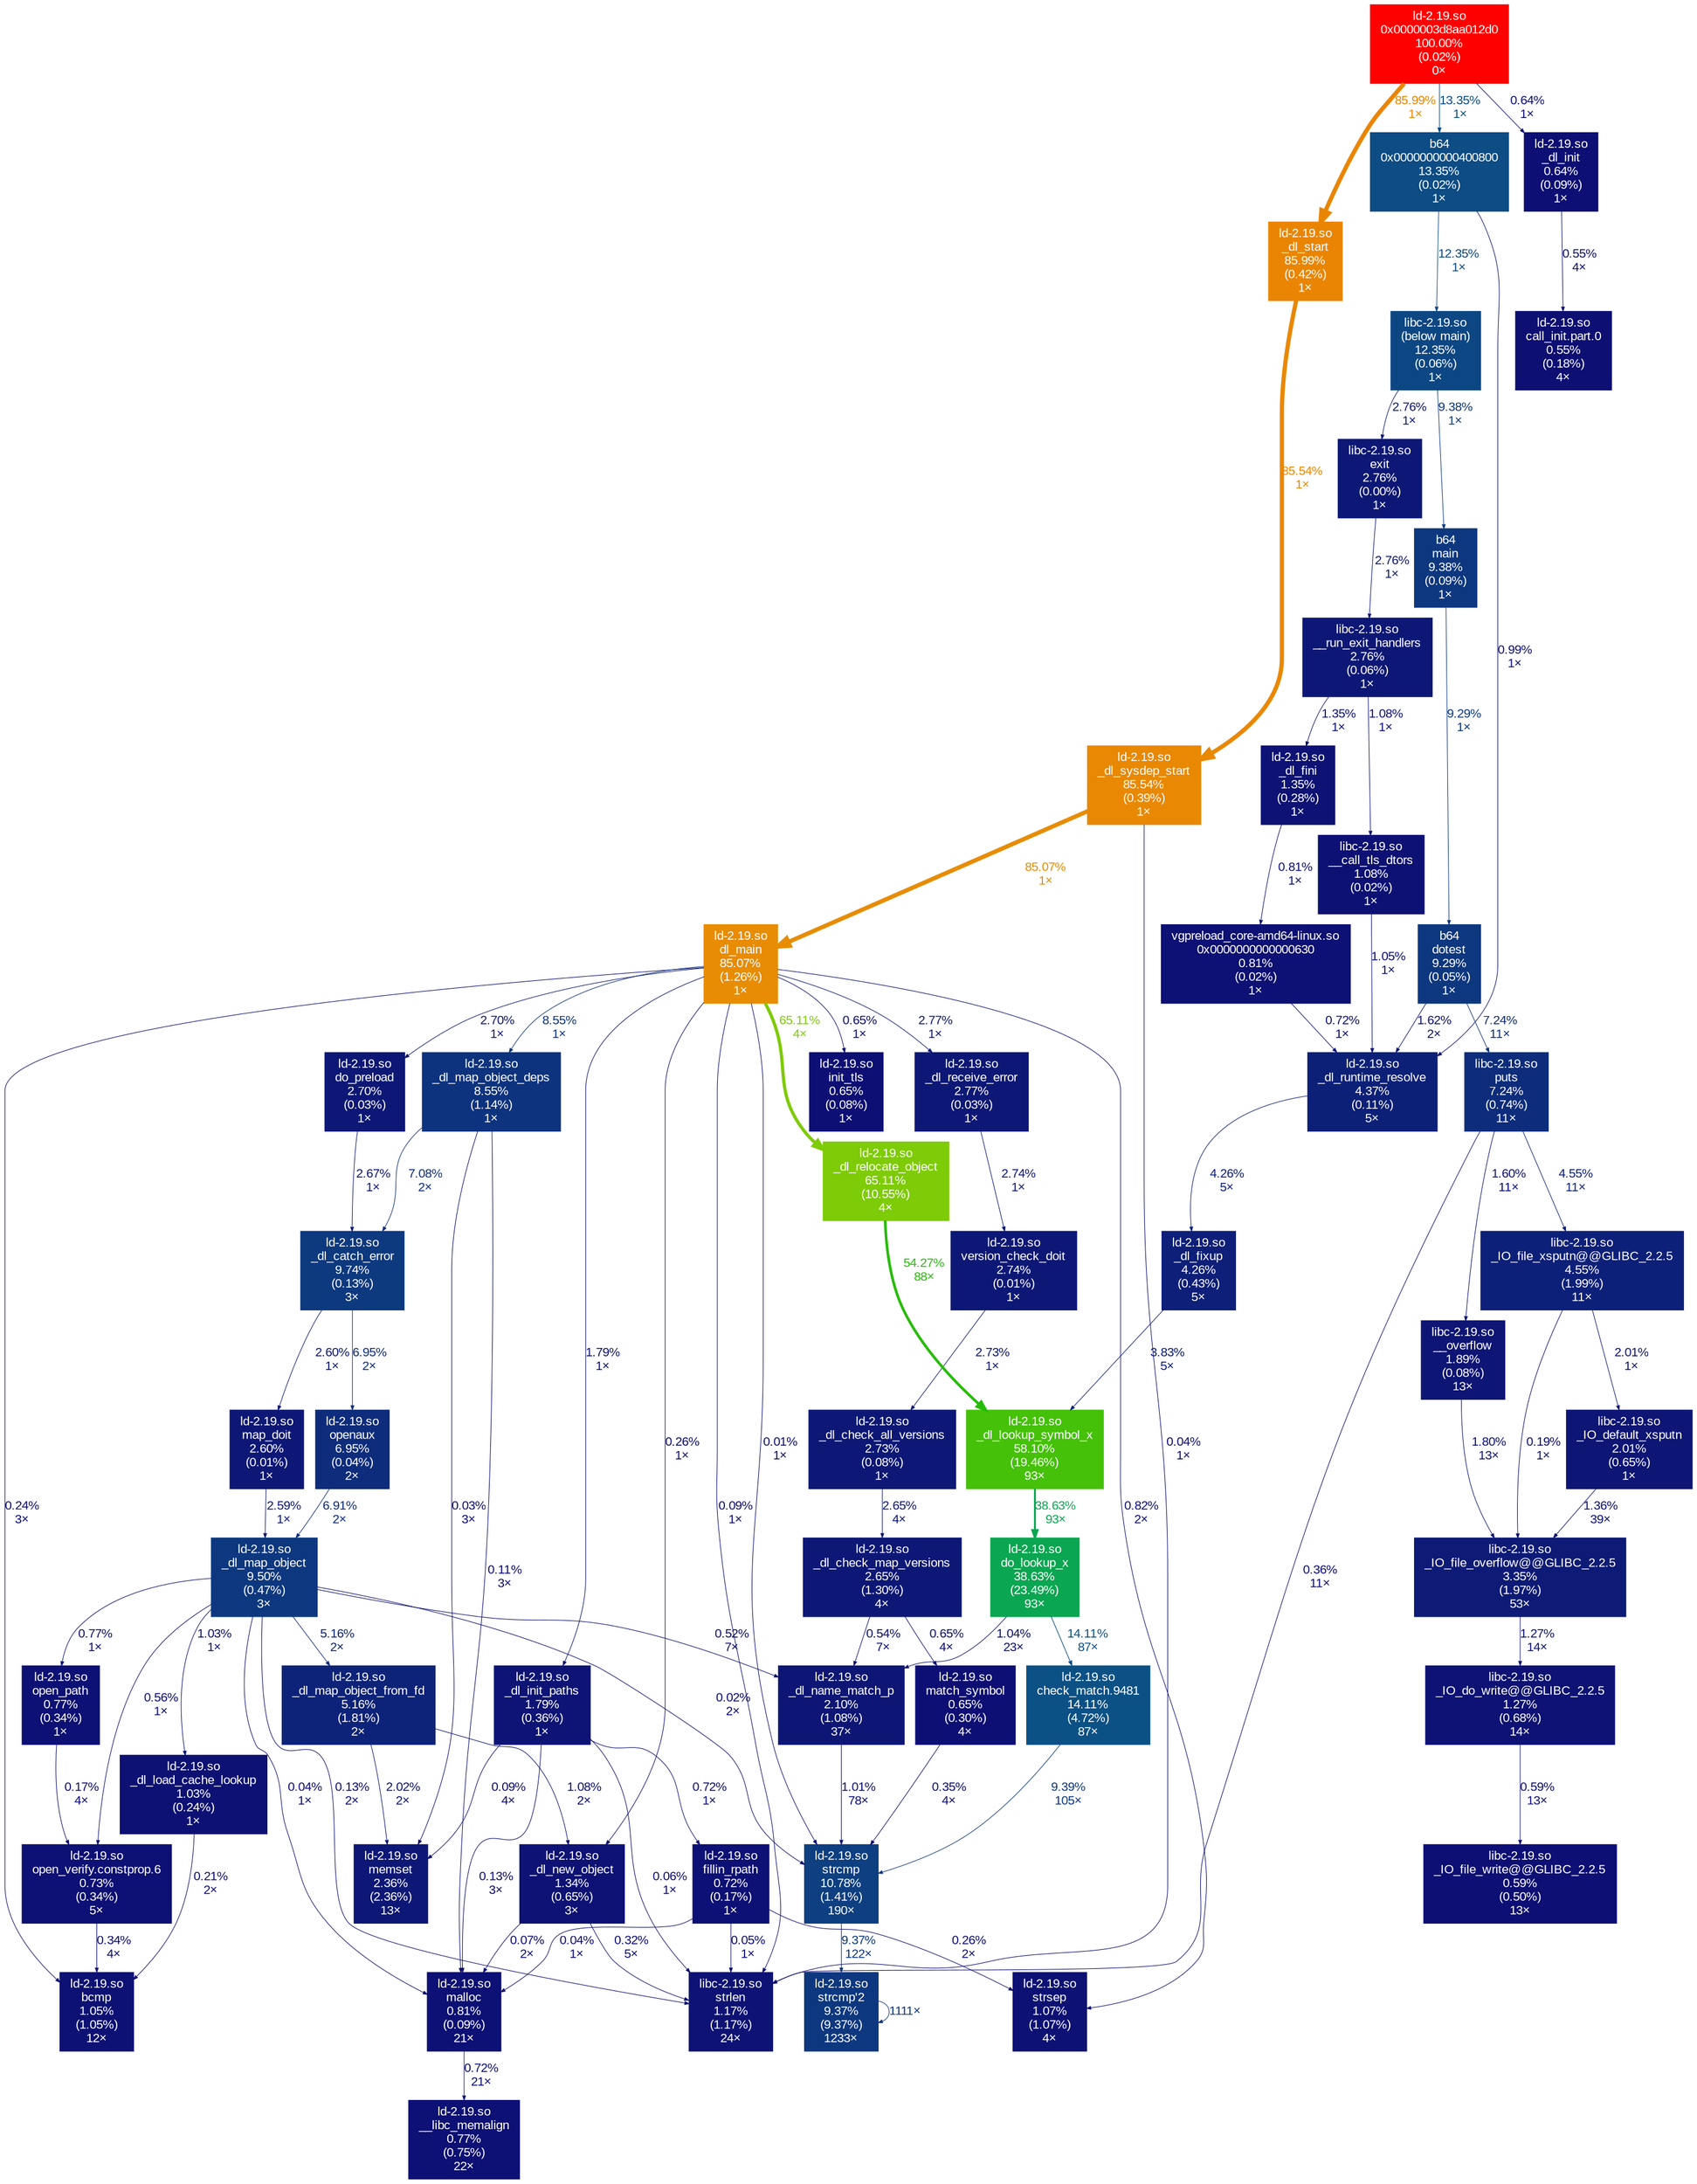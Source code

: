 digraph {
	graph [fontname=Arial, nodesep=0.125, ranksep=0.25];
	node [fontcolor=white, fontname=Arial, height=0, shape=box, style=filled, width=0];
	edge [fontname=Arial];
	"(below main)" [color="#0d4783", fontcolor="#ffffff", fontsize="10.00", label="libc-2.19.so\n(below main)\n12.35%\n(0.06%)\n1×"];
	"(below main)" -> exit [arrowsize="0.35", color="#0d1876", fontcolor="#0d1876", fontsize="10.00", label="2.76%\n1×", labeldistance="0.50", penwidth="0.50"];
	"(below main)" -> main [arrowsize="0.35", color="#0d377f", fontcolor="#0d377f", fontsize="10.00", label="9.38%\n1×", labeldistance="0.50", penwidth="0.50"];
	"0x0000000000000630" [color="#0d1074", fontcolor="#ffffff", fontsize="10.00", label="vgpreload_core-amd64-linux.so\n0x0000000000000630\n0.81%\n(0.02%)\n1×"];
	"0x0000000000000630" -> "_dl_runtime_resolve" [arrowsize="0.35", color="#0d1074", fontcolor="#0d1074", fontsize="10.00", label="0.72%\n1×", labeldistance="0.50", penwidth="0.50"];
	"0x0000000000400800" [color="#0d4c84", fontcolor="#ffffff", fontsize="10.00", label="b64\n0x0000000000400800\n13.35%\n(0.02%)\n1×"];
	"0x0000000000400800" -> "(below main)" [arrowsize="0.35", color="#0d4783", fontcolor="#0d4783", fontsize="10.00", label="12.35%\n1×", labeldistance="0.50", penwidth="0.50"];
	"0x0000000000400800" -> "_dl_runtime_resolve" [arrowsize="0.35", color="#0d1174", fontcolor="#0d1174", fontsize="10.00", label="0.99%\n1×", labeldistance="0.50", penwidth="0.50"];
	"0x0000003d8aa012d0" [color="#ff0000", fontcolor="#ffffff", fontsize="10.00", label="ld-2.19.so\n0x0000003d8aa012d0\n100.00%\n(0.02%)\n0×"];
	"0x0000003d8aa012d0" -> "0x0000000000400800" [arrowsize="0.37", color="#0d4c84", fontcolor="#0d4c84", fontsize="10.00", label="13.35%\n1×", labeldistance="0.53", penwidth="0.53"];
	"0x0000003d8aa012d0" -> "_dl_init" [arrowsize="0.35", color="#0d0f74", fontcolor="#0d0f74", fontsize="10.00", label="0.64%\n1×", labeldistance="0.50", penwidth="0.50"];
	"0x0000003d8aa012d0" -> "_dl_start" [arrowsize="0.93", color="#ea8503", fontcolor="#ea8503", fontsize="10.00", label="85.99%\n1×", labeldistance="3.44", penwidth="3.44"];
	"_IO_default_xsputn" [color="#0d1575", fontcolor="#ffffff", fontsize="10.00", label="libc-2.19.so\n_IO_default_xsputn\n2.01%\n(0.65%)\n1×"];
	"_IO_default_xsputn" -> "_IO_file_overflow@@GLIBC_2.2.5" [arrowsize="0.35", color="#0d1274", fontcolor="#0d1274", fontsize="10.00", label="1.36%\n39×", labeldistance="0.50", penwidth="0.50"];
	"_IO_do_write@@GLIBC_2.2.5" [color="#0d1274", fontcolor="#ffffff", fontsize="10.00", label="libc-2.19.so\n_IO_do_write@@GLIBC_2.2.5\n1.27%\n(0.68%)\n14×"];
	"_IO_do_write@@GLIBC_2.2.5" -> "_IO_file_write@@GLIBC_2.2.5" [arrowsize="0.35", color="#0d0f74", fontcolor="#0d0f74", fontsize="10.00", label="0.59%\n13×", labeldistance="0.50", penwidth="0.50"];
	"_IO_file_overflow@@GLIBC_2.2.5" [color="#0d1b77", fontcolor="#ffffff", fontsize="10.00", label="libc-2.19.so\n_IO_file_overflow@@GLIBC_2.2.5\n3.35%\n(1.97%)\n53×"];
	"_IO_file_overflow@@GLIBC_2.2.5" -> "_IO_do_write@@GLIBC_2.2.5" [arrowsize="0.35", color="#0d1274", fontcolor="#0d1274", fontsize="10.00", label="1.27%\n14×", labeldistance="0.50", penwidth="0.50"];
	"_IO_file_write@@GLIBC_2.2.5" [color="#0d0f74", fontcolor="#ffffff", fontsize="10.00", label="libc-2.19.so\n_IO_file_write@@GLIBC_2.2.5\n0.59%\n(0.50%)\n13×"];
	"_IO_file_xsputn@@GLIBC_2.2.5" [color="#0d2079", fontcolor="#ffffff", fontsize="10.00", label="libc-2.19.so\n_IO_file_xsputn@@GLIBC_2.2.5\n4.55%\n(1.99%)\n11×"];
	"_IO_file_xsputn@@GLIBC_2.2.5" -> "_IO_default_xsputn" [arrowsize="0.35", color="#0d1575", fontcolor="#0d1575", fontsize="10.00", label="2.01%\n1×", labeldistance="0.50", penwidth="0.50"];
	"_IO_file_xsputn@@GLIBC_2.2.5" -> "_IO_file_overflow@@GLIBC_2.2.5" [arrowsize="0.35", color="#0d0e73", fontcolor="#0d0e73", fontsize="10.00", label="0.19%\n1×", labeldistance="0.50", penwidth="0.50"];
	"__call_tls_dtors" [color="#0d1174", fontcolor="#ffffff", fontsize="10.00", label="libc-2.19.so\n__call_tls_dtors\n1.08%\n(0.02%)\n1×"];
	"__call_tls_dtors" -> "_dl_runtime_resolve" [arrowsize="0.35", color="#0d1174", fontcolor="#0d1174", fontsize="10.00", label="1.05%\n1×", labeldistance="0.50", penwidth="0.50"];
	"__libc_memalign" [color="#0d1074", fontcolor="#ffffff", fontsize="10.00", label="ld-2.19.so\n__libc_memalign\n0.77%\n(0.75%)\n22×"];
	"__overflow" [color="#0d1575", fontcolor="#ffffff", fontsize="10.00", label="libc-2.19.so\n__overflow\n1.89%\n(0.08%)\n13×"];
	"__overflow" -> "_IO_file_overflow@@GLIBC_2.2.5" [arrowsize="0.35", color="#0d1475", fontcolor="#0d1475", fontsize="10.00", label="1.80%\n13×", labeldistance="0.50", penwidth="0.50"];
	"__run_exit_handlers" [color="#0d1876", fontcolor="#ffffff", fontsize="10.00", label="libc-2.19.so\n__run_exit_handlers\n2.76%\n(0.06%)\n1×"];
	"__run_exit_handlers" -> "__call_tls_dtors" [arrowsize="0.35", color="#0d1174", fontcolor="#0d1174", fontsize="10.00", label="1.08%\n1×", labeldistance="0.50", penwidth="0.50"];
	"__run_exit_handlers" -> "_dl_fini" [arrowsize="0.35", color="#0d1274", fontcolor="#0d1274", fontsize="10.00", label="1.35%\n1×", labeldistance="0.50", penwidth="0.50"];
	"_dl_catch_error" [color="#0d397f", fontcolor="#ffffff", fontsize="10.00", label="ld-2.19.so\n_dl_catch_error\n9.74%\n(0.13%)\n3×"];
	"_dl_catch_error" -> "map_doit" [arrowsize="0.35", color="#0d1876", fontcolor="#0d1876", fontsize="10.00", label="2.60%\n1×", labeldistance="0.50", penwidth="0.50"];
	"_dl_catch_error" -> openaux [arrowsize="0.35", color="#0d2c7c", fontcolor="#0d2c7c", fontsize="10.00", label="6.95%\n2×", labeldistance="0.50", penwidth="0.50"];
	"_dl_check_all_versions" [color="#0d1876", fontcolor="#ffffff", fontsize="10.00", label="ld-2.19.so\n_dl_check_all_versions\n2.73%\n(0.08%)\n1×"];
	"_dl_check_all_versions" -> "_dl_check_map_versions" [arrowsize="0.35", color="#0d1876", fontcolor="#0d1876", fontsize="10.00", label="2.65%\n4×", labeldistance="0.50", penwidth="0.50"];
	"_dl_check_map_versions" [color="#0d1876", fontcolor="#ffffff", fontsize="10.00", label="ld-2.19.so\n_dl_check_map_versions\n2.65%\n(1.30%)\n4×"];
	"_dl_check_map_versions" -> "_dl_name_match_p" [arrowsize="0.35", color="#0d0f73", fontcolor="#0d0f73", fontsize="10.00", label="0.54%\n7×", labeldistance="0.50", penwidth="0.50"];
	"_dl_check_map_versions" -> "match_symbol" [arrowsize="0.35", color="#0d0f74", fontcolor="#0d0f74", fontsize="10.00", label="0.65%\n4×", labeldistance="0.50", penwidth="0.50"];
	"_dl_fini" [color="#0d1274", fontcolor="#ffffff", fontsize="10.00", label="ld-2.19.so\n_dl_fini\n1.35%\n(0.28%)\n1×"];
	"_dl_fini" -> "0x0000000000000630" [arrowsize="0.35", color="#0d1074", fontcolor="#0d1074", fontsize="10.00", label="0.81%\n1×", labeldistance="0.50", penwidth="0.50"];
	"_dl_fixup" [color="#0d1f78", fontcolor="#ffffff", fontsize="10.00", label="ld-2.19.so\n_dl_fixup\n4.26%\n(0.43%)\n5×"];
	"_dl_fixup" -> "_dl_lookup_symbol_x" [arrowsize="0.35", color="#0d1d78", fontcolor="#0d1d78", fontsize="10.00", label="3.83%\n5×", labeldistance="0.50", penwidth="0.50"];
	"_dl_init" [color="#0d0f74", fontcolor="#ffffff", fontsize="10.00", label="ld-2.19.so\n_dl_init\n0.64%\n(0.09%)\n1×"];
	"_dl_init" -> "call_init.part.0" [arrowsize="0.35", color="#0d0f73", fontcolor="#0d0f73", fontsize="10.00", label="0.55%\n4×", labeldistance="0.50", penwidth="0.50"];
	"_dl_init_paths" [color="#0d1475", fontcolor="#ffffff", fontsize="10.00", label="ld-2.19.so\n_dl_init_paths\n1.79%\n(0.36%)\n1×"];
	"_dl_init_paths" -> "fillin_rpath" [arrowsize="0.35", color="#0d1074", fontcolor="#0d1074", fontsize="10.00", label="0.72%\n1×", labeldistance="0.50", penwidth="0.50"];
	"_dl_init_paths" -> malloc [arrowsize="0.35", color="#0d0d73", fontcolor="#0d0d73", fontsize="10.00", label="0.13%\n3×", labeldistance="0.50", penwidth="0.50"];
	"_dl_init_paths" -> memset [arrowsize="0.35", color="#0d0d73", fontcolor="#0d0d73", fontsize="10.00", label="0.09%\n4×", labeldistance="0.50", penwidth="0.50"];
	"_dl_init_paths" -> strlen [arrowsize="0.35", color="#0d0d73", fontcolor="#0d0d73", fontsize="10.00", label="0.06%\n1×", labeldistance="0.50", penwidth="0.50"];
	"_dl_load_cache_lookup" [color="#0d1174", fontcolor="#ffffff", fontsize="10.00", label="ld-2.19.so\n_dl_load_cache_lookup\n1.03%\n(0.24%)\n1×"];
	"_dl_load_cache_lookup" -> bcmp [arrowsize="0.35", color="#0d0e73", fontcolor="#0d0e73", fontsize="10.00", label="0.21%\n2×", labeldistance="0.50", penwidth="0.50"];
	"_dl_lookup_symbol_x" [color="#44c108", fontcolor="#ffffff", fontsize="10.00", label="ld-2.19.so\n_dl_lookup_symbol_x\n58.10%\n(19.46%)\n93×"];
	"_dl_lookup_symbol_x" -> "do_lookup_x" [arrowsize="0.62", color="#0ba651", fontcolor="#0ba651", fontsize="10.00", label="38.63%\n93×", labeldistance="1.55", penwidth="1.55"];
	"_dl_map_object" [color="#0d387f", fontcolor="#ffffff", fontsize="10.00", label="ld-2.19.so\n_dl_map_object\n9.50%\n(0.47%)\n3×"];
	"_dl_map_object" -> "_dl_load_cache_lookup" [arrowsize="0.35", color="#0d1174", fontcolor="#0d1174", fontsize="10.00", label="1.03%\n1×", labeldistance="0.50", penwidth="0.50"];
	"_dl_map_object" -> "_dl_map_object_from_fd" [arrowsize="0.35", color="#0d2379", fontcolor="#0d2379", fontsize="10.00", label="5.16%\n2×", labeldistance="0.50", penwidth="0.50"];
	"_dl_map_object" -> "_dl_name_match_p" [arrowsize="0.35", color="#0d0f73", fontcolor="#0d0f73", fontsize="10.00", label="0.52%\n7×", labeldistance="0.50", penwidth="0.50"];
	"_dl_map_object" -> malloc [arrowsize="0.35", color="#0d0d73", fontcolor="#0d0d73", fontsize="10.00", label="0.04%\n1×", labeldistance="0.50", penwidth="0.50"];
	"_dl_map_object" -> "open_path" [arrowsize="0.35", color="#0d1074", fontcolor="#0d1074", fontsize="10.00", label="0.77%\n1×", labeldistance="0.50", penwidth="0.50"];
	"_dl_map_object" -> "open_verify.constprop.6" [arrowsize="0.35", color="#0d0f73", fontcolor="#0d0f73", fontsize="10.00", label="0.56%\n1×", labeldistance="0.50", penwidth="0.50"];
	"_dl_map_object" -> strcmp [arrowsize="0.35", color="#0d0d73", fontcolor="#0d0d73", fontsize="10.00", label="0.02%\n2×", labeldistance="0.50", penwidth="0.50"];
	"_dl_map_object" -> strlen [arrowsize="0.35", color="#0d0d73", fontcolor="#0d0d73", fontsize="10.00", label="0.13%\n2×", labeldistance="0.50", penwidth="0.50"];
	"_dl_map_object_deps" [color="#0d337e", fontcolor="#ffffff", fontsize="10.00", label="ld-2.19.so\n_dl_map_object_deps\n8.55%\n(1.14%)\n1×"];
	"_dl_map_object_deps" -> "_dl_catch_error" [arrowsize="0.35", color="#0d2c7c", fontcolor="#0d2c7c", fontsize="10.00", label="7.08%\n2×", labeldistance="0.50", penwidth="0.50"];
	"_dl_map_object_deps" -> malloc [arrowsize="0.35", color="#0d0d73", fontcolor="#0d0d73", fontsize="10.00", label="0.11%\n3×", labeldistance="0.50", penwidth="0.50"];
	"_dl_map_object_deps" -> memset [arrowsize="0.35", color="#0d0d73", fontcolor="#0d0d73", fontsize="10.00", label="0.03%\n3×", labeldistance="0.50", penwidth="0.50"];
	"_dl_map_object_from_fd" [color="#0d2379", fontcolor="#ffffff", fontsize="10.00", label="ld-2.19.so\n_dl_map_object_from_fd\n5.16%\n(1.81%)\n2×"];
	"_dl_map_object_from_fd" -> "_dl_new_object" [arrowsize="0.35", color="#0d1174", fontcolor="#0d1174", fontsize="10.00", label="1.08%\n2×", labeldistance="0.50", penwidth="0.50"];
	"_dl_map_object_from_fd" -> memset [arrowsize="0.35", color="#0d1575", fontcolor="#0d1575", fontsize="10.00", label="2.02%\n2×", labeldistance="0.50", penwidth="0.50"];
	"_dl_name_match_p" [color="#0d1675", fontcolor="#ffffff", fontsize="10.00", label="ld-2.19.so\n_dl_name_match_p\n2.10%\n(1.08%)\n37×"];
	"_dl_name_match_p" -> strcmp [arrowsize="0.35", color="#0d1174", fontcolor="#0d1174", fontsize="10.00", label="1.01%\n78×", labeldistance="0.50", penwidth="0.50"];
	"_dl_new_object" [color="#0d1274", fontcolor="#ffffff", fontsize="10.00", label="ld-2.19.so\n_dl_new_object\n1.34%\n(0.65%)\n3×"];
	"_dl_new_object" -> malloc [arrowsize="0.35", color="#0d0d73", fontcolor="#0d0d73", fontsize="10.00", label="0.07%\n2×", labeldistance="0.50", penwidth="0.50"];
	"_dl_new_object" -> strlen [arrowsize="0.35", color="#0d0e73", fontcolor="#0d0e73", fontsize="10.00", label="0.32%\n5×", labeldistance="0.50", penwidth="0.50"];
	"_dl_receive_error" [color="#0d1876", fontcolor="#ffffff", fontsize="10.00", label="ld-2.19.so\n_dl_receive_error\n2.77%\n(0.03%)\n1×"];
	"_dl_receive_error" -> "version_check_doit" [arrowsize="0.35", color="#0d1876", fontcolor="#0d1876", fontsize="10.00", label="2.74%\n1×", labeldistance="0.50", penwidth="0.50"];
	"_dl_relocate_object" [color="#7ecb07", fontcolor="#ffffff", fontsize="10.00", label="ld-2.19.so\n_dl_relocate_object\n65.11%\n(10.55%)\n4×"];
	"_dl_relocate_object" -> "_dl_lookup_symbol_x" [arrowsize="0.74", color="#27bc09", fontcolor="#27bc09", fontsize="10.00", label="54.27%\n88×", labeldistance="2.17", penwidth="2.17"];
	"_dl_runtime_resolve" [color="#0d2078", fontcolor="#ffffff", fontsize="10.00", label="ld-2.19.so\n_dl_runtime_resolve\n4.37%\n(0.11%)\n5×"];
	"_dl_runtime_resolve" -> "_dl_fixup" [arrowsize="0.35", color="#0d1f78", fontcolor="#0d1f78", fontsize="10.00", label="4.26%\n5×", labeldistance="0.50", penwidth="0.50"];
	"_dl_start" [color="#ea8503", fontcolor="#ffffff", fontsize="10.00", label="ld-2.19.so\n_dl_start\n85.99%\n(0.42%)\n1×"];
	"_dl_start" -> "_dl_sysdep_start" [arrowsize="0.92", color="#e98803", fontcolor="#e98803", fontsize="10.00", label="85.54%\n1×", labeldistance="3.42", penwidth="3.42"];
	"_dl_sysdep_start" [color="#e98803", fontcolor="#ffffff", fontsize="10.00", label="ld-2.19.so\n_dl_sysdep_start\n85.54%\n(0.39%)\n1×"];
	"_dl_sysdep_start" -> "dl_main" [arrowsize="0.92", color="#e88c04", fontcolor="#e88c04", fontsize="10.00", label="85.07%\n1×", labeldistance="3.40", penwidth="3.40"];
	"_dl_sysdep_start" -> strlen [arrowsize="0.35", color="#0d0d73", fontcolor="#0d0d73", fontsize="10.00", label="0.04%\n1×", labeldistance="0.50", penwidth="0.50"];
	bcmp [color="#0d1174", fontcolor="#ffffff", fontsize="10.00", label="ld-2.19.so\nbcmp\n1.05%\n(1.05%)\n12×"];
	"call_init.part.0" [color="#0d0f73", fontcolor="#ffffff", fontsize="10.00", label="ld-2.19.so\ncall_init.part.0\n0.55%\n(0.18%)\n4×"];
	"check_match.9481" [color="#0c5185", fontcolor="#ffffff", fontsize="10.00", label="ld-2.19.so\ncheck_match.9481\n14.11%\n(4.72%)\n87×"];
	"check_match.9481" -> strcmp [arrowsize="0.35", color="#0d387f", fontcolor="#0d387f", fontsize="10.00", label="9.39%\n105×", labeldistance="0.50", penwidth="0.50"];
	"dl_main" [color="#e88c04", fontcolor="#ffffff", fontsize="10.00", label="ld-2.19.so\ndl_main\n85.07%\n(1.26%)\n1×"];
	"dl_main" -> "_dl_init_paths" [arrowsize="0.35", color="#0d1475", fontcolor="#0d1475", fontsize="10.00", label="1.79%\n1×", labeldistance="0.50", penwidth="0.50"];
	"dl_main" -> "_dl_map_object_deps" [arrowsize="0.35", color="#0d337e", fontcolor="#0d337e", fontsize="10.00", label="8.55%\n1×", labeldistance="0.50", penwidth="0.50"];
	"dl_main" -> "_dl_new_object" [arrowsize="0.35", color="#0d0e73", fontcolor="#0d0e73", fontsize="10.00", label="0.26%\n1×", labeldistance="0.50", penwidth="0.50"];
	"dl_main" -> "_dl_receive_error" [arrowsize="0.35", color="#0d1876", fontcolor="#0d1876", fontsize="10.00", label="2.77%\n1×", labeldistance="0.50", penwidth="0.50"];
	"dl_main" -> "_dl_relocate_object" [arrowsize="0.81", color="#7ecb07", fontcolor="#7ecb07", fontsize="10.00", label="65.11%\n4×", labeldistance="2.60", penwidth="2.60"];
	"dl_main" -> bcmp [arrowsize="0.35", color="#0d0e73", fontcolor="#0d0e73", fontsize="10.00", label="0.24%\n3×", labeldistance="0.50", penwidth="0.50"];
	"dl_main" -> "do_preload" [arrowsize="0.35", color="#0d1876", fontcolor="#0d1876", fontsize="10.00", label="2.70%\n1×", labeldistance="0.50", penwidth="0.50"];
	"dl_main" -> "init_tls" [arrowsize="0.35", color="#0d0f74", fontcolor="#0d0f74", fontsize="10.00", label="0.65%\n1×", labeldistance="0.50", penwidth="0.50"];
	"dl_main" -> strcmp [arrowsize="0.35", color="#0d0d73", fontcolor="#0d0d73", fontsize="10.00", label="0.01%\n1×", labeldistance="0.50", penwidth="0.50"];
	"dl_main" -> strlen [arrowsize="0.35", color="#0d0d73", fontcolor="#0d0d73", fontsize="10.00", label="0.09%\n1×", labeldistance="0.50", penwidth="0.50"];
	"dl_main" -> strsep [arrowsize="0.35", color="#0d1074", fontcolor="#0d1074", fontsize="10.00", label="0.82%\n2×", labeldistance="0.50", penwidth="0.50"];
	"do_lookup_x" [color="#0ba651", fontcolor="#ffffff", fontsize="10.00", label="ld-2.19.so\ndo_lookup_x\n38.63%\n(23.49%)\n93×"];
	"do_lookup_x" -> "_dl_name_match_p" [arrowsize="0.35", color="#0d1174", fontcolor="#0d1174", fontsize="10.00", label="1.04%\n23×", labeldistance="0.50", penwidth="0.50"];
	"do_lookup_x" -> "check_match.9481" [arrowsize="0.38", color="#0c5185", fontcolor="#0c5185", fontsize="10.00", label="14.11%\n87×", labeldistance="0.56", penwidth="0.56"];
	"do_preload" [color="#0d1876", fontcolor="#ffffff", fontsize="10.00", label="ld-2.19.so\ndo_preload\n2.70%\n(0.03%)\n1×"];
	"do_preload" -> "_dl_catch_error" [arrowsize="0.35", color="#0d1876", fontcolor="#0d1876", fontsize="10.00", label="2.67%\n1×", labeldistance="0.50", penwidth="0.50"];
	dotest [color="#0d377f", fontcolor="#ffffff", fontsize="10.00", label="b64\ndotest\n9.29%\n(0.05%)\n1×"];
	dotest -> "_dl_runtime_resolve" [arrowsize="0.35", color="#0d1375", fontcolor="#0d1375", fontsize="10.00", label="1.62%\n2×", labeldistance="0.50", penwidth="0.50"];
	dotest -> puts [arrowsize="0.35", color="#0d2d7c", fontcolor="#0d2d7c", fontsize="10.00", label="7.24%\n11×", labeldistance="0.50", penwidth="0.50"];
	exit [color="#0d1876", fontcolor="#ffffff", fontsize="10.00", label="libc-2.19.so\nexit\n2.76%\n(0.00%)\n1×"];
	exit -> "__run_exit_handlers" [arrowsize="0.35", color="#0d1876", fontcolor="#0d1876", fontsize="10.00", label="2.76%\n1×", labeldistance="0.50", penwidth="0.50"];
	"fillin_rpath" [color="#0d1074", fontcolor="#ffffff", fontsize="10.00", label="ld-2.19.so\nfillin_rpath\n0.72%\n(0.17%)\n1×"];
	"fillin_rpath" -> malloc [arrowsize="0.35", color="#0d0d73", fontcolor="#0d0d73", fontsize="10.00", label="0.04%\n1×", labeldistance="0.50", penwidth="0.50"];
	"fillin_rpath" -> strlen [arrowsize="0.35", color="#0d0d73", fontcolor="#0d0d73", fontsize="10.00", label="0.05%\n1×", labeldistance="0.50", penwidth="0.50"];
	"fillin_rpath" -> strsep [arrowsize="0.35", color="#0d0e73", fontcolor="#0d0e73", fontsize="10.00", label="0.26%\n2×", labeldistance="0.50", penwidth="0.50"];
	"init_tls" [color="#0d0f74", fontcolor="#ffffff", fontsize="10.00", label="ld-2.19.so\ninit_tls\n0.65%\n(0.08%)\n1×"];
	main [color="#0d377f", fontcolor="#ffffff", fontsize="10.00", label="b64\nmain\n9.38%\n(0.09%)\n1×"];
	main -> dotest [arrowsize="0.35", color="#0d377f", fontcolor="#0d377f", fontsize="10.00", label="9.29%\n1×", labeldistance="0.50", penwidth="0.50"];
	malloc [color="#0d1074", fontcolor="#ffffff", fontsize="10.00", label="ld-2.19.so\nmalloc\n0.81%\n(0.09%)\n21×"];
	malloc -> "__libc_memalign" [arrowsize="0.35", color="#0d1074", fontcolor="#0d1074", fontsize="10.00", label="0.72%\n21×", labeldistance="0.50", penwidth="0.50"];
	"map_doit" [color="#0d1876", fontcolor="#ffffff", fontsize="10.00", label="ld-2.19.so\nmap_doit\n2.60%\n(0.01%)\n1×"];
	"map_doit" -> "_dl_map_object" [arrowsize="0.35", color="#0d1876", fontcolor="#0d1876", fontsize="10.00", label="2.59%\n1×", labeldistance="0.50", penwidth="0.50"];
	"match_symbol" [color="#0d0f74", fontcolor="#ffffff", fontsize="10.00", label="ld-2.19.so\nmatch_symbol\n0.65%\n(0.30%)\n4×"];
	"match_symbol" -> strcmp [arrowsize="0.35", color="#0d0e73", fontcolor="#0d0e73", fontsize="10.00", label="0.35%\n4×", labeldistance="0.50", penwidth="0.50"];
	memset [color="#0d1776", fontcolor="#ffffff", fontsize="10.00", label="ld-2.19.so\nmemset\n2.36%\n(2.36%)\n13×"];
	"open_path" [color="#0d1074", fontcolor="#ffffff", fontsize="10.00", label="ld-2.19.so\nopen_path\n0.77%\n(0.34%)\n1×"];
	"open_path" -> "open_verify.constprop.6" [arrowsize="0.35", color="#0d0d73", fontcolor="#0d0d73", fontsize="10.00", label="0.17%\n4×", labeldistance="0.50", penwidth="0.50"];
	"open_verify.constprop.6" [color="#0d1074", fontcolor="#ffffff", fontsize="10.00", label="ld-2.19.so\nopen_verify.constprop.6\n0.73%\n(0.34%)\n5×"];
	"open_verify.constprop.6" -> bcmp [arrowsize="0.35", color="#0d0e73", fontcolor="#0d0e73", fontsize="10.00", label="0.34%\n4×", labeldistance="0.50", penwidth="0.50"];
	openaux [color="#0d2c7c", fontcolor="#ffffff", fontsize="10.00", label="ld-2.19.so\nopenaux\n6.95%\n(0.04%)\n2×"];
	openaux -> "_dl_map_object" [arrowsize="0.35", color="#0d2b7c", fontcolor="#0d2b7c", fontsize="10.00", label="6.91%\n2×", labeldistance="0.50", penwidth="0.50"];
	puts [color="#0d2d7c", fontcolor="#ffffff", fontsize="10.00", label="libc-2.19.so\nputs\n7.24%\n(0.74%)\n11×"];
	puts -> "_IO_file_xsputn@@GLIBC_2.2.5" [arrowsize="0.35", color="#0d2079", fontcolor="#0d2079", fontsize="10.00", label="4.55%\n11×", labeldistance="0.50", penwidth="0.50"];
	puts -> "__overflow" [arrowsize="0.35", color="#0d1375", fontcolor="#0d1375", fontsize="10.00", label="1.60%\n11×", labeldistance="0.50", penwidth="0.50"];
	puts -> strlen [arrowsize="0.35", color="#0d0e73", fontcolor="#0d0e73", fontsize="10.00", label="0.36%\n11×", labeldistance="0.50", penwidth="0.50"];
	strcmp [color="#0d3f81", fontcolor="#ffffff", fontsize="10.00", label="ld-2.19.so\nstrcmp\n10.78%\n(1.41%)\n190×"];
	strcmp -> "strcmp'2" [arrowsize="0.35", color="#0d377f", fontcolor="#0d377f", fontsize="10.00", label="9.37%\n122×", labeldistance="0.50", penwidth="0.50"];
	"strcmp'2" [color="#0d377f", fontcolor="#ffffff", fontsize="10.00", label="ld-2.19.so\nstrcmp'2\n9.37%\n(9.37%)\n1233×"];
	"strcmp'2" -> "strcmp'2" [arrowsize="0.35", color="#0d377f", fontcolor="#0d377f", fontsize="10.00", label="1111×", labeldistance="0.50", penwidth="0.50"];
	strlen [color="#0d1274", fontcolor="#ffffff", fontsize="10.00", label="libc-2.19.so\nstrlen\n1.17%\n(1.17%)\n24×"];
	strsep [color="#0d1174", fontcolor="#ffffff", fontsize="10.00", label="ld-2.19.so\nstrsep\n1.07%\n(1.07%)\n4×"];
	"version_check_doit" [color="#0d1876", fontcolor="#ffffff", fontsize="10.00", label="ld-2.19.so\nversion_check_doit\n2.74%\n(0.01%)\n1×"];
	"version_check_doit" -> "_dl_check_all_versions" [arrowsize="0.35", color="#0d1876", fontcolor="#0d1876", fontsize="10.00", label="2.73%\n1×", labeldistance="0.50", penwidth="0.50"];
}
